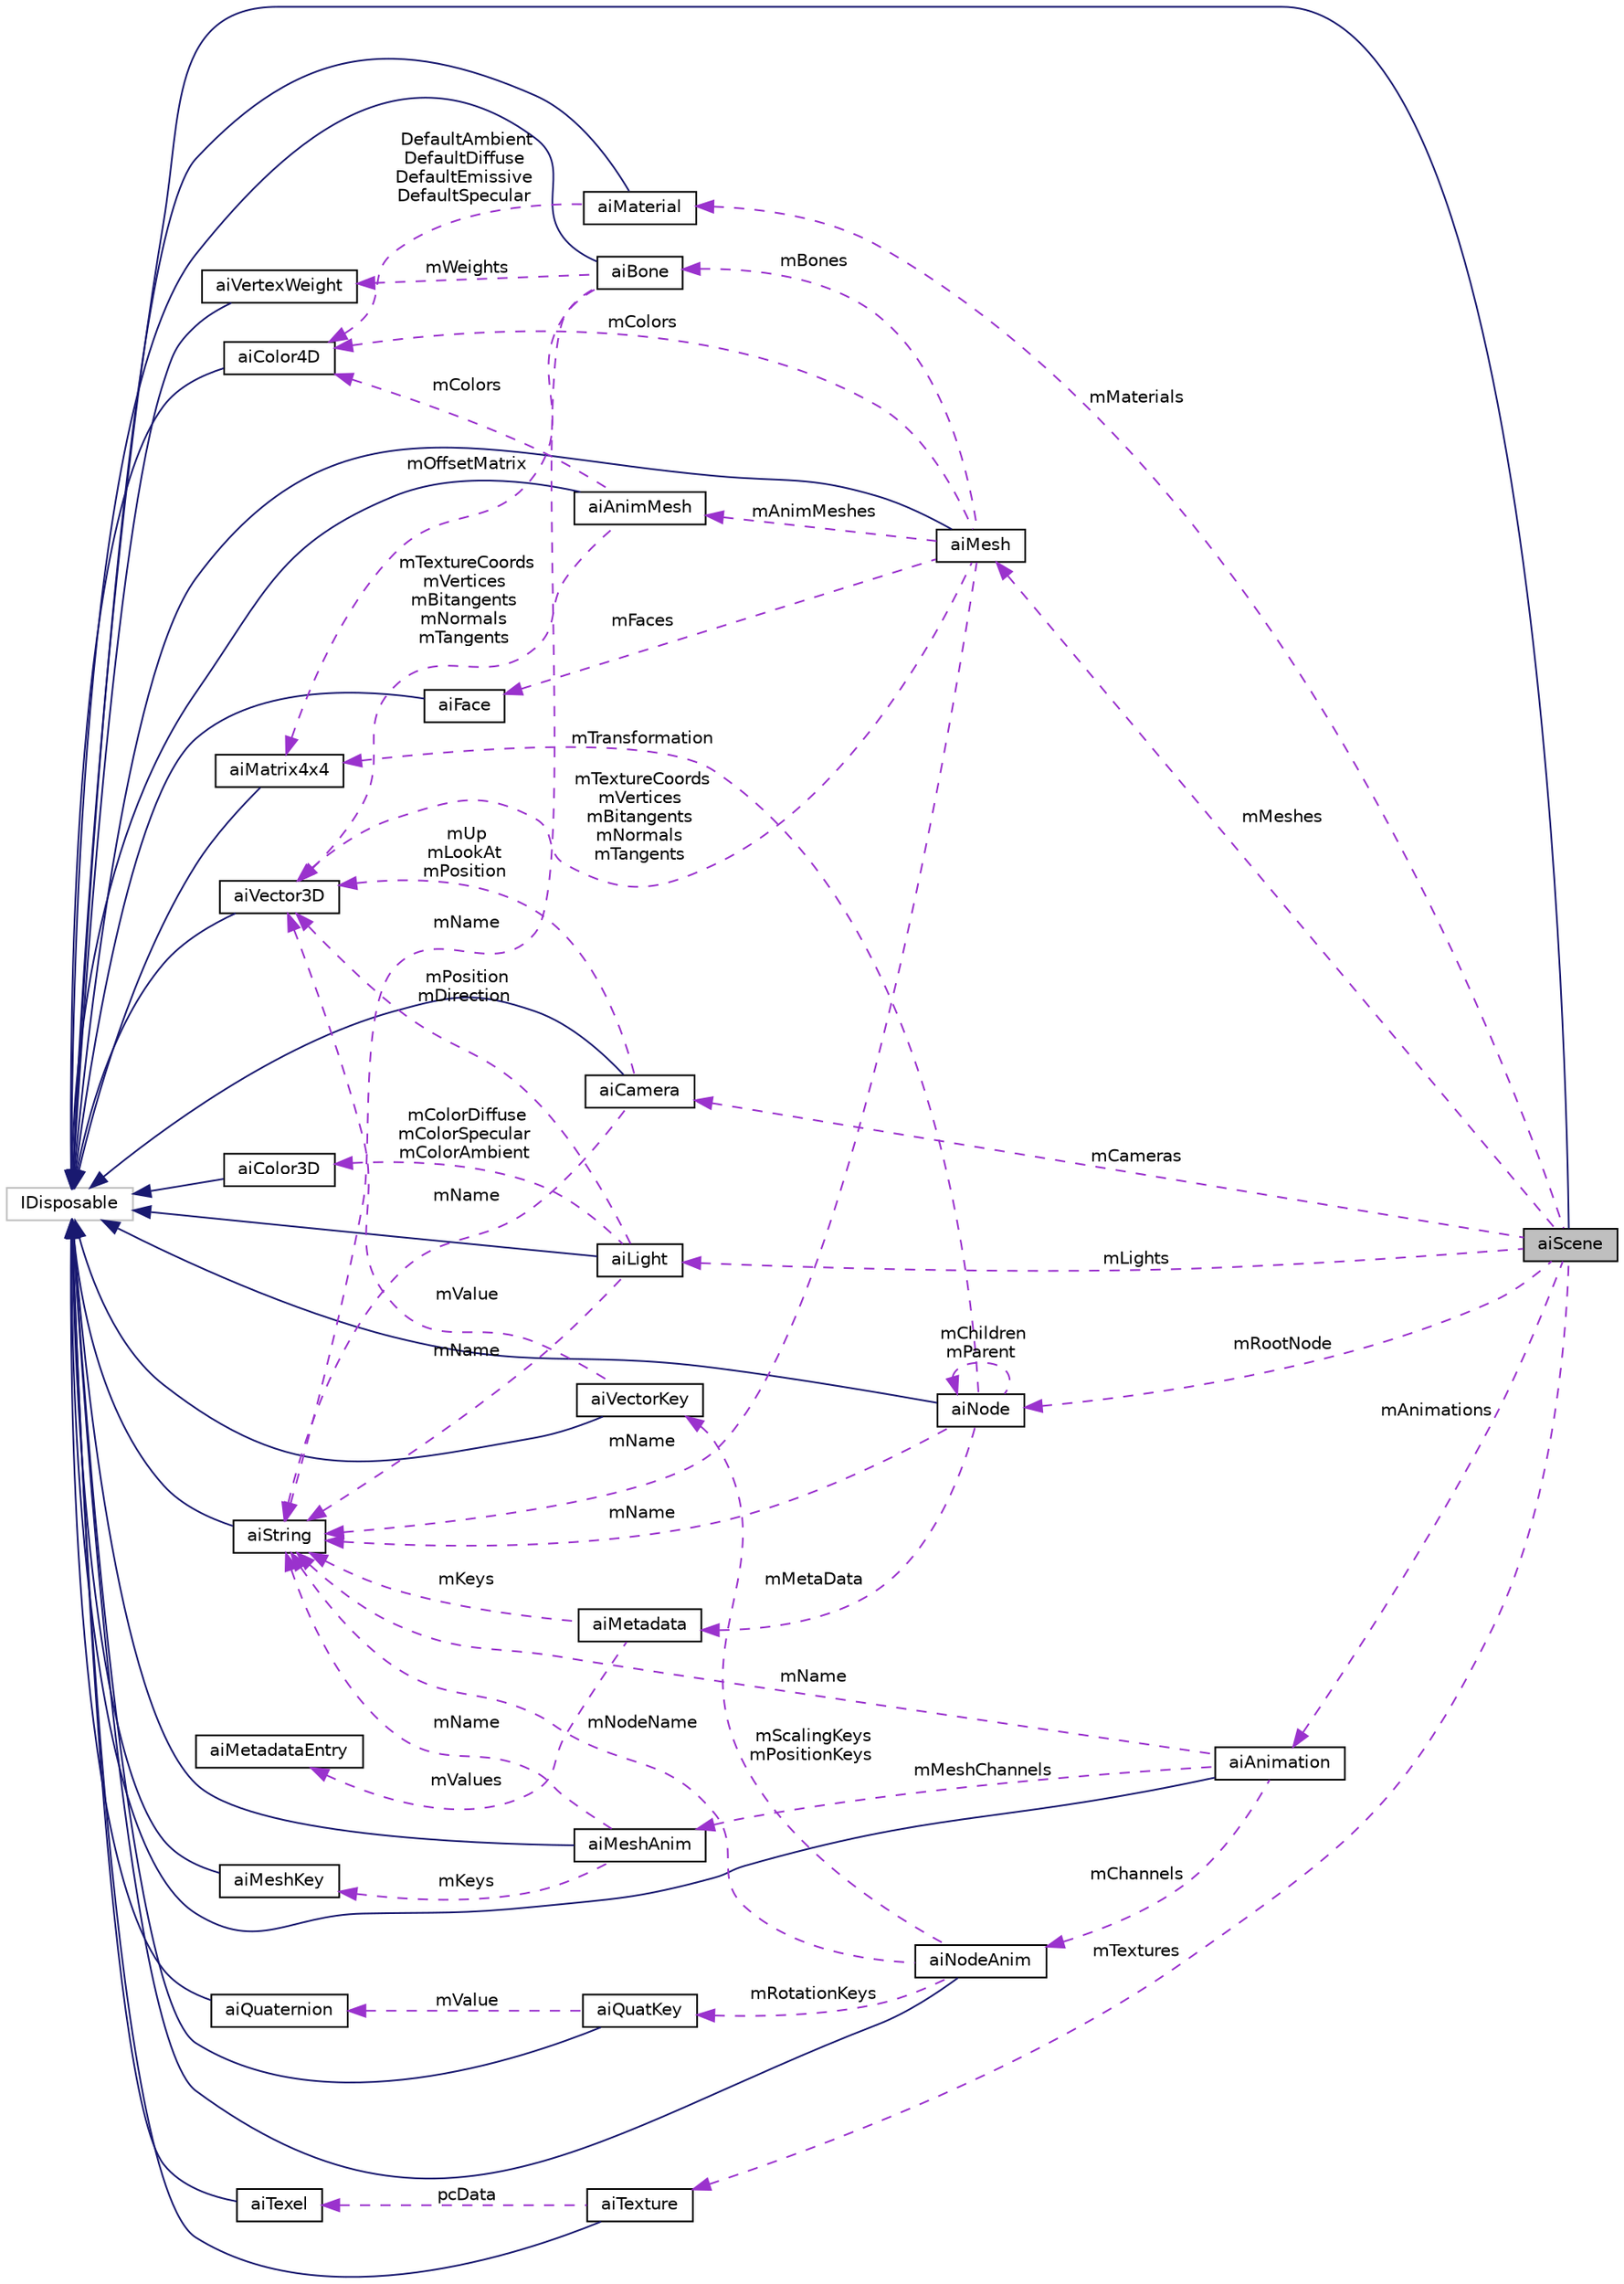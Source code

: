 digraph "aiScene"
{
  edge [fontname="Helvetica",fontsize="10",labelfontname="Helvetica",labelfontsize="10"];
  node [fontname="Helvetica",fontsize="10",shape=record];
  rankdir="LR";
  Node1 [label="aiScene",height=0.2,width=0.4,color="black", fillcolor="grey75", style="filled", fontcolor="black"];
  Node2 -> Node1 [dir="back",color="midnightblue",fontsize="10",style="solid",fontname="Helvetica"];
  Node2 [label="IDisposable",height=0.2,width=0.4,color="grey75", fillcolor="white", style="filled"];
  Node3 -> Node1 [dir="back",color="darkorchid3",fontsize="10",style="dashed",label=" mMaterials" ,fontname="Helvetica"];
  Node3 [label="aiMaterial",height=0.2,width=0.4,color="black", fillcolor="white", style="filled",URL="$classai_material.html"];
  Node2 -> Node3 [dir="back",color="midnightblue",fontsize="10",style="solid",fontname="Helvetica"];
  Node4 -> Node3 [dir="back",color="darkorchid3",fontsize="10",style="dashed",label=" DefaultAmbient\nDefaultDiffuse\nDefaultEmissive\nDefaultSpecular" ,fontname="Helvetica"];
  Node4 [label="aiColor4D",height=0.2,width=0.4,color="black", fillcolor="white", style="filled",URL="$structai_color4_d.html"];
  Node2 -> Node4 [dir="back",color="midnightblue",fontsize="10",style="solid",fontname="Helvetica"];
  Node5 -> Node1 [dir="back",color="darkorchid3",fontsize="10",style="dashed",label=" mMeshes" ,fontname="Helvetica"];
  Node5 [label="aiMesh",height=0.2,width=0.4,color="black", fillcolor="white", style="filled",URL="$structai_mesh.html",tooltip="A mesh represents a geometry or model with a single material. "];
  Node2 -> Node5 [dir="back",color="midnightblue",fontsize="10",style="solid",fontname="Helvetica"];
  Node6 -> Node5 [dir="back",color="darkorchid3",fontsize="10",style="dashed",label=" mAnimMeshes" ,fontname="Helvetica"];
  Node6 [label="aiAnimMesh",height=0.2,width=0.4,color="black", fillcolor="white", style="filled",URL="$structai_anim_mesh.html",tooltip="NOT CURRENTLY IN USE. An AnimMesh is an attachment to an aiMesh stores per-vertex animations for a pa..."];
  Node2 -> Node6 [dir="back",color="midnightblue",fontsize="10",style="solid",fontname="Helvetica"];
  Node7 -> Node6 [dir="back",color="darkorchid3",fontsize="10",style="dashed",label=" mTextureCoords\nmVertices\nmBitangents\nmNormals\nmTangents" ,fontname="Helvetica"];
  Node7 [label="aiVector3D",height=0.2,width=0.4,color="black", fillcolor="white", style="filled",URL="$structai_vector3_d.html"];
  Node2 -> Node7 [dir="back",color="midnightblue",fontsize="10",style="solid",fontname="Helvetica"];
  Node4 -> Node6 [dir="back",color="darkorchid3",fontsize="10",style="dashed",label=" mColors" ,fontname="Helvetica"];
  Node7 -> Node5 [dir="back",color="darkorchid3",fontsize="10",style="dashed",label=" mTextureCoords\nmVertices\nmBitangents\nmNormals\nmTangents" ,fontname="Helvetica"];
  Node8 -> Node5 [dir="back",color="darkorchid3",fontsize="10",style="dashed",label=" mFaces" ,fontname="Helvetica"];
  Node8 [label="aiFace",height=0.2,width=0.4,color="black", fillcolor="white", style="filled",URL="$structai_face.html",tooltip="A single face in a mesh, referring to multiple vertices. "];
  Node2 -> Node8 [dir="back",color="midnightblue",fontsize="10",style="solid",fontname="Helvetica"];
  Node9 -> Node5 [dir="back",color="darkorchid3",fontsize="10",style="dashed",label=" mName" ,fontname="Helvetica"];
  Node9 [label="aiString",height=0.2,width=0.4,color="black", fillcolor="white", style="filled",URL="$structai_string.html"];
  Node2 -> Node9 [dir="back",color="midnightblue",fontsize="10",style="solid",fontname="Helvetica"];
  Node4 -> Node5 [dir="back",color="darkorchid3",fontsize="10",style="dashed",label=" mColors" ,fontname="Helvetica"];
  Node10 -> Node5 [dir="back",color="darkorchid3",fontsize="10",style="dashed",label=" mBones" ,fontname="Helvetica"];
  Node10 [label="aiBone",height=0.2,width=0.4,color="black", fillcolor="white", style="filled",URL="$structai_bone.html",tooltip="A single bone of a mesh. "];
  Node2 -> Node10 [dir="back",color="midnightblue",fontsize="10",style="solid",fontname="Helvetica"];
  Node11 -> Node10 [dir="back",color="darkorchid3",fontsize="10",style="dashed",label=" mWeights" ,fontname="Helvetica"];
  Node11 [label="aiVertexWeight",height=0.2,width=0.4,color="black", fillcolor="white", style="filled",URL="$structai_vertex_weight.html",tooltip="A single influence of a bone on a vertex. "];
  Node2 -> Node11 [dir="back",color="midnightblue",fontsize="10",style="solid",fontname="Helvetica"];
  Node9 -> Node10 [dir="back",color="darkorchid3",fontsize="10",style="dashed",label=" mName" ,fontname="Helvetica"];
  Node12 -> Node10 [dir="back",color="darkorchid3",fontsize="10",style="dashed",label=" mOffsetMatrix" ,fontname="Helvetica"];
  Node12 [label="aiMatrix4x4",height=0.2,width=0.4,color="black", fillcolor="white", style="filled",URL="$structai_matrix4x4.html"];
  Node2 -> Node12 [dir="back",color="midnightblue",fontsize="10",style="solid",fontname="Helvetica"];
  Node13 -> Node1 [dir="back",color="darkorchid3",fontsize="10",style="dashed",label=" mCameras" ,fontname="Helvetica"];
  Node13 [label="aiCamera",height=0.2,width=0.4,color="black", fillcolor="white", style="filled",URL="$structai_camera.html"];
  Node2 -> Node13 [dir="back",color="midnightblue",fontsize="10",style="solid",fontname="Helvetica"];
  Node7 -> Node13 [dir="back",color="darkorchid3",fontsize="10",style="dashed",label=" mUp\nmLookAt\nmPosition" ,fontname="Helvetica"];
  Node9 -> Node13 [dir="back",color="darkorchid3",fontsize="10",style="dashed",label=" mName" ,fontname="Helvetica"];
  Node14 -> Node1 [dir="back",color="darkorchid3",fontsize="10",style="dashed",label=" mLights" ,fontname="Helvetica"];
  Node14 [label="aiLight",height=0.2,width=0.4,color="black", fillcolor="white", style="filled",URL="$structai_light.html"];
  Node2 -> Node14 [dir="back",color="midnightblue",fontsize="10",style="solid",fontname="Helvetica"];
  Node7 -> Node14 [dir="back",color="darkorchid3",fontsize="10",style="dashed",label=" mPosition\nmDirection" ,fontname="Helvetica"];
  Node15 -> Node14 [dir="back",color="darkorchid3",fontsize="10",style="dashed",label=" mColorDiffuse\nmColorSpecular\nmColorAmbient" ,fontname="Helvetica"];
  Node15 [label="aiColor3D",height=0.2,width=0.4,color="black", fillcolor="white", style="filled",URL="$structai_color3_d.html"];
  Node2 -> Node15 [dir="back",color="midnightblue",fontsize="10",style="solid",fontname="Helvetica"];
  Node9 -> Node14 [dir="back",color="darkorchid3",fontsize="10",style="dashed",label=" mName" ,fontname="Helvetica"];
  Node16 -> Node1 [dir="back",color="darkorchid3",fontsize="10",style="dashed",label=" mAnimations" ,fontname="Helvetica"];
  Node16 [label="aiAnimation",height=0.2,width=0.4,color="black", fillcolor="white", style="filled",URL="$structai_animation.html"];
  Node2 -> Node16 [dir="back",color="midnightblue",fontsize="10",style="solid",fontname="Helvetica"];
  Node9 -> Node16 [dir="back",color="darkorchid3",fontsize="10",style="dashed",label=" mName" ,fontname="Helvetica"];
  Node17 -> Node16 [dir="back",color="darkorchid3",fontsize="10",style="dashed",label=" mChannels" ,fontname="Helvetica"];
  Node17 [label="aiNodeAnim",height=0.2,width=0.4,color="black", fillcolor="white", style="filled",URL="$structai_node_anim.html"];
  Node2 -> Node17 [dir="back",color="midnightblue",fontsize="10",style="solid",fontname="Helvetica"];
  Node18 -> Node17 [dir="back",color="darkorchid3",fontsize="10",style="dashed",label=" mRotationKeys" ,fontname="Helvetica"];
  Node18 [label="aiQuatKey",height=0.2,width=0.4,color="black", fillcolor="white", style="filled",URL="$structai_quat_key.html"];
  Node2 -> Node18 [dir="back",color="midnightblue",fontsize="10",style="solid",fontname="Helvetica"];
  Node19 -> Node18 [dir="back",color="darkorchid3",fontsize="10",style="dashed",label=" mValue" ,fontname="Helvetica"];
  Node19 [label="aiQuaternion",height=0.2,width=0.4,color="black", fillcolor="white", style="filled",URL="$structai_quaternion.html"];
  Node2 -> Node19 [dir="back",color="midnightblue",fontsize="10",style="solid",fontname="Helvetica"];
  Node20 -> Node17 [dir="back",color="darkorchid3",fontsize="10",style="dashed",label=" mScalingKeys\nmPositionKeys" ,fontname="Helvetica"];
  Node20 [label="aiVectorKey",height=0.2,width=0.4,color="black", fillcolor="white", style="filled",URL="$structai_vector_key.html"];
  Node2 -> Node20 [dir="back",color="midnightblue",fontsize="10",style="solid",fontname="Helvetica"];
  Node7 -> Node20 [dir="back",color="darkorchid3",fontsize="10",style="dashed",label=" mValue" ,fontname="Helvetica"];
  Node9 -> Node17 [dir="back",color="darkorchid3",fontsize="10",style="dashed",label=" mNodeName" ,fontname="Helvetica"];
  Node21 -> Node16 [dir="back",color="darkorchid3",fontsize="10",style="dashed",label=" mMeshChannels" ,fontname="Helvetica"];
  Node21 [label="aiMeshAnim",height=0.2,width=0.4,color="black", fillcolor="white", style="filled",URL="$structai_mesh_anim.html"];
  Node2 -> Node21 [dir="back",color="midnightblue",fontsize="10",style="solid",fontname="Helvetica"];
  Node22 -> Node21 [dir="back",color="darkorchid3",fontsize="10",style="dashed",label=" mKeys" ,fontname="Helvetica"];
  Node22 [label="aiMeshKey",height=0.2,width=0.4,color="black", fillcolor="white", style="filled",URL="$structai_mesh_key.html"];
  Node2 -> Node22 [dir="back",color="midnightblue",fontsize="10",style="solid",fontname="Helvetica"];
  Node9 -> Node21 [dir="back",color="darkorchid3",fontsize="10",style="dashed",label=" mName" ,fontname="Helvetica"];
  Node23 -> Node1 [dir="back",color="darkorchid3",fontsize="10",style="dashed",label=" mRootNode" ,fontname="Helvetica"];
  Node23 [label="aiNode",height=0.2,width=0.4,color="black", fillcolor="white", style="filled",URL="$structai_node.html"];
  Node2 -> Node23 [dir="back",color="midnightblue",fontsize="10",style="solid",fontname="Helvetica"];
  Node9 -> Node23 [dir="back",color="darkorchid3",fontsize="10",style="dashed",label=" mName" ,fontname="Helvetica"];
  Node24 -> Node23 [dir="back",color="darkorchid3",fontsize="10",style="dashed",label=" mMetaData" ,fontname="Helvetica"];
  Node24 [label="aiMetadata",height=0.2,width=0.4,color="black", fillcolor="white", style="filled",URL="$structai_metadata.html"];
  Node9 -> Node24 [dir="back",color="darkorchid3",fontsize="10",style="dashed",label=" mKeys" ,fontname="Helvetica"];
  Node25 -> Node24 [dir="back",color="darkorchid3",fontsize="10",style="dashed",label=" mValues" ,fontname="Helvetica"];
  Node25 [label="aiMetadataEntry",height=0.2,width=0.4,color="black", fillcolor="white", style="filled",URL="$structai_metadata_entry.html"];
  Node12 -> Node23 [dir="back",color="darkorchid3",fontsize="10",style="dashed",label=" mTransformation" ,fontname="Helvetica"];
  Node23 -> Node23 [dir="back",color="darkorchid3",fontsize="10",style="dashed",label=" mChildren\nmParent" ,fontname="Helvetica"];
  Node26 -> Node1 [dir="back",color="darkorchid3",fontsize="10",style="dashed",label=" mTextures" ,fontname="Helvetica"];
  Node26 [label="aiTexture",height=0.2,width=0.4,color="black", fillcolor="white", style="filled",URL="$structai_texture.html"];
  Node2 -> Node26 [dir="back",color="midnightblue",fontsize="10",style="solid",fontname="Helvetica"];
  Node27 -> Node26 [dir="back",color="darkorchid3",fontsize="10",style="dashed",label=" pcData" ,fontname="Helvetica"];
  Node27 [label="aiTexel",height=0.2,width=0.4,color="black", fillcolor="white", style="filled",URL="$structai_texel.html",tooltip="Helper structure to represent a texel in a ARGB8888 format. "];
  Node2 -> Node27 [dir="back",color="midnightblue",fontsize="10",style="solid",fontname="Helvetica"];
}

